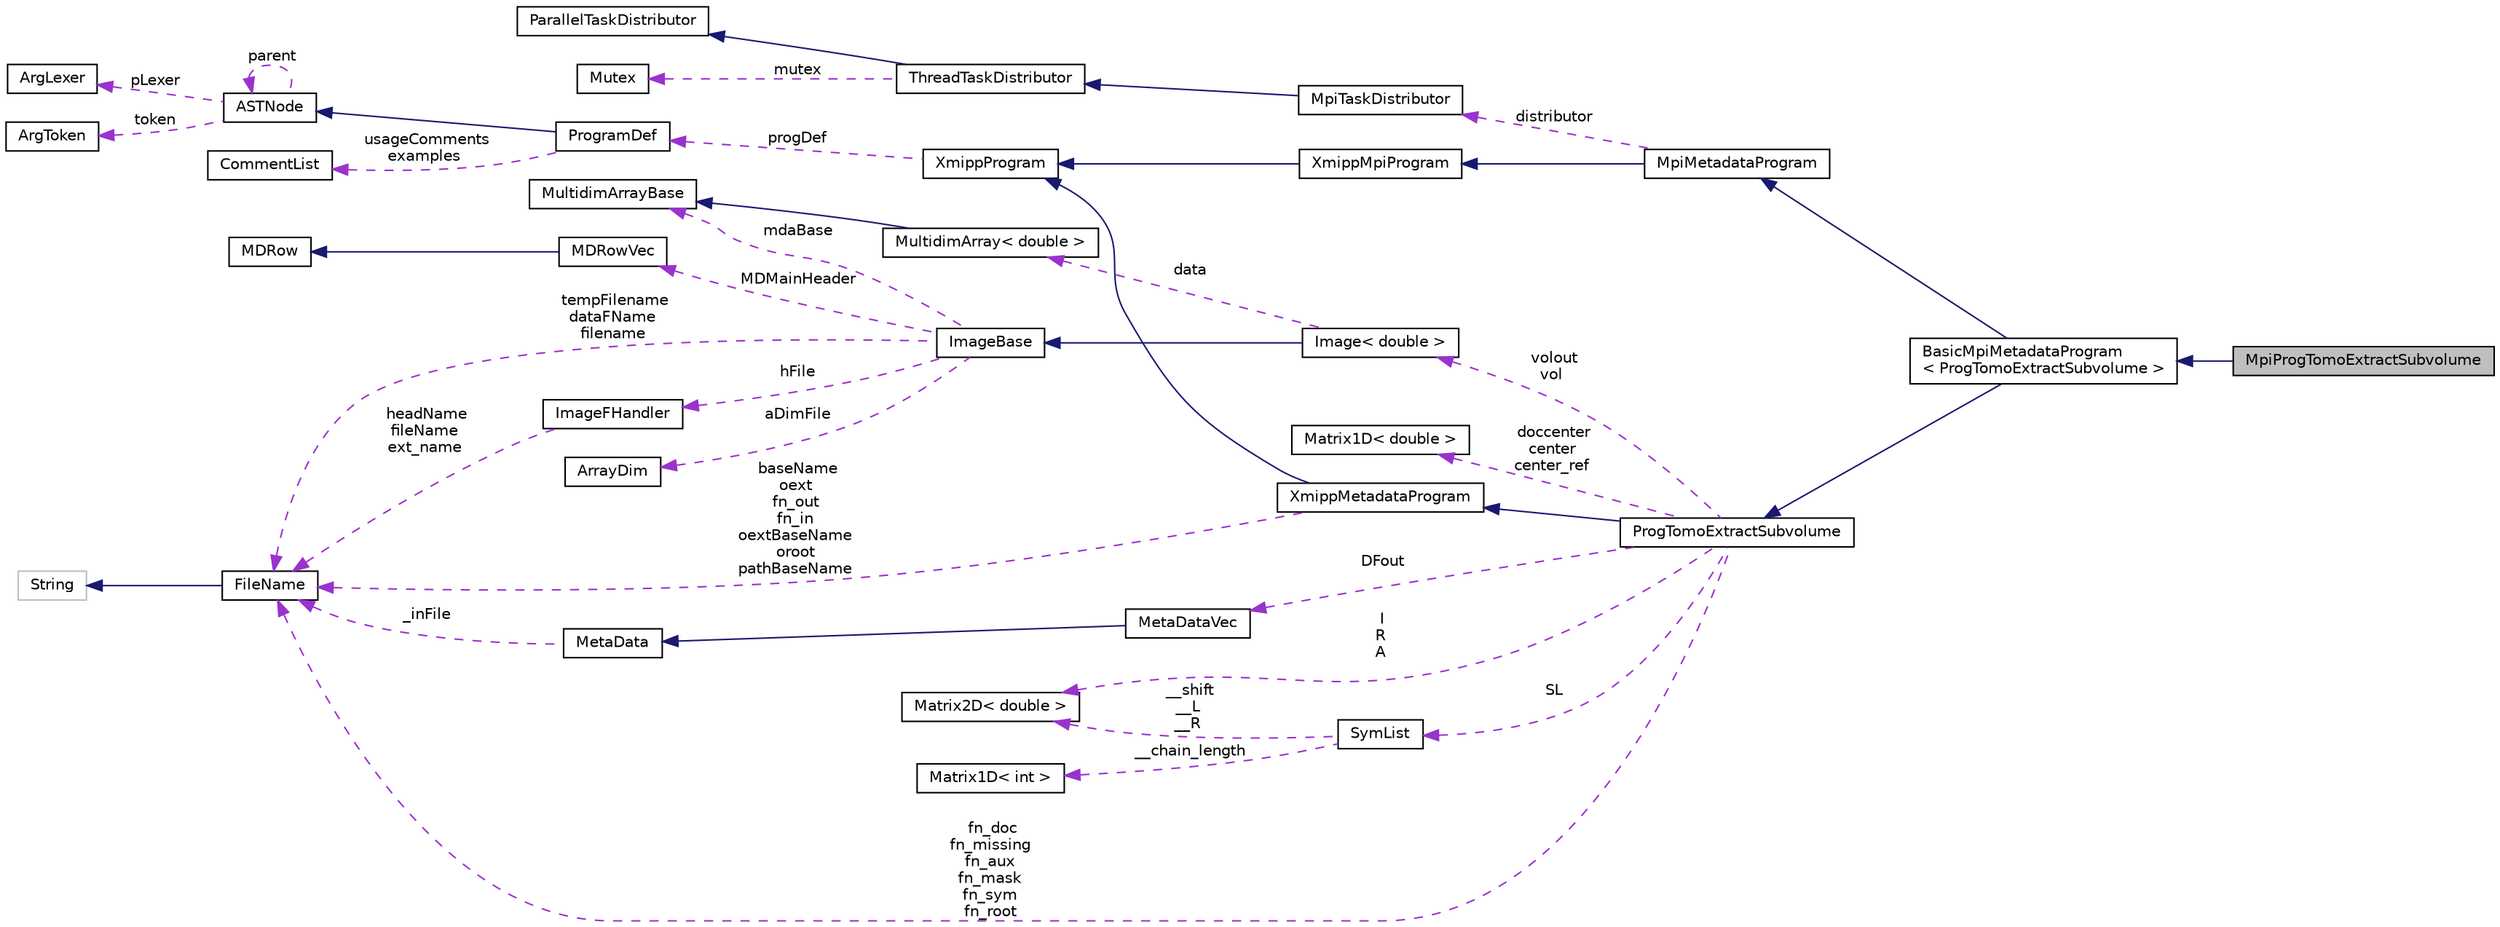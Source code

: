 digraph "MpiProgTomoExtractSubvolume"
{
  edge [fontname="Helvetica",fontsize="10",labelfontname="Helvetica",labelfontsize="10"];
  node [fontname="Helvetica",fontsize="10",shape=record];
  rankdir="LR";
  Node7 [label="MpiProgTomoExtractSubvolume",height=0.2,width=0.4,color="black", fillcolor="grey75", style="filled", fontcolor="black"];
  Node8 -> Node7 [dir="back",color="midnightblue",fontsize="10",style="solid",fontname="Helvetica"];
  Node8 [label="BasicMpiMetadataProgram\l\< ProgTomoExtractSubvolume \>",height=0.2,width=0.4,color="black", fillcolor="white", style="filled",URL="$classBasicMpiMetadataProgram.html"];
  Node9 -> Node8 [dir="back",color="midnightblue",fontsize="10",style="solid",fontname="Helvetica"];
  Node9 [label="ProgTomoExtractSubvolume",height=0.2,width=0.4,color="black", fillcolor="white", style="filled",URL="$classProgTomoExtractSubvolume.html"];
  Node10 -> Node9 [dir="back",color="midnightblue",fontsize="10",style="solid",fontname="Helvetica"];
  Node10 [label="XmippMetadataProgram",height=0.2,width=0.4,color="black", fillcolor="white", style="filled",URL="$classXmippMetadataProgram.html"];
  Node11 -> Node10 [dir="back",color="midnightblue",fontsize="10",style="solid",fontname="Helvetica"];
  Node11 [label="XmippProgram",height=0.2,width=0.4,color="black", fillcolor="white", style="filled",URL="$classXmippProgram.html"];
  Node12 -> Node11 [dir="back",color="darkorchid3",fontsize="10",style="dashed",label=" progDef" ,fontname="Helvetica"];
  Node12 [label="ProgramDef",height=0.2,width=0.4,color="black", fillcolor="white", style="filled",URL="$classProgramDef.html"];
  Node13 -> Node12 [dir="back",color="midnightblue",fontsize="10",style="solid",fontname="Helvetica"];
  Node13 [label="ASTNode",height=0.2,width=0.4,color="black", fillcolor="white", style="filled",URL="$classASTNode.html"];
  Node14 -> Node13 [dir="back",color="darkorchid3",fontsize="10",style="dashed",label=" token" ,fontname="Helvetica"];
  Node14 [label="ArgToken",height=0.2,width=0.4,color="black", fillcolor="white", style="filled",URL="$classArgToken.html"];
  Node15 -> Node13 [dir="back",color="darkorchid3",fontsize="10",style="dashed",label=" pLexer" ,fontname="Helvetica"];
  Node15 [label="ArgLexer",height=0.2,width=0.4,color="black", fillcolor="white", style="filled",URL="$classArgLexer.html"];
  Node13 -> Node13 [dir="back",color="darkorchid3",fontsize="10",style="dashed",label=" parent" ,fontname="Helvetica"];
  Node16 -> Node12 [dir="back",color="darkorchid3",fontsize="10",style="dashed",label=" usageComments\nexamples" ,fontname="Helvetica"];
  Node16 [label="CommentList",height=0.2,width=0.4,color="black", fillcolor="white", style="filled",URL="$classCommentList.html"];
  Node17 -> Node10 [dir="back",color="darkorchid3",fontsize="10",style="dashed",label=" baseName\noext\nfn_out\nfn_in\noextBaseName\noroot\npathBaseName" ,fontname="Helvetica"];
  Node17 [label="FileName",height=0.2,width=0.4,color="black", fillcolor="white", style="filled",URL="$classFileName.html"];
  Node18 -> Node17 [dir="back",color="midnightblue",fontsize="10",style="solid",fontname="Helvetica"];
  Node18 [label="String",height=0.2,width=0.4,color="grey75", fillcolor="white", style="filled"];
  Node19 -> Node9 [dir="back",color="darkorchid3",fontsize="10",style="dashed",label=" DFout" ,fontname="Helvetica"];
  Node19 [label="MetaDataVec",height=0.2,width=0.4,color="black", fillcolor="white", style="filled",URL="$classMetaDataVec.html"];
  Node20 -> Node19 [dir="back",color="midnightblue",fontsize="10",style="solid",fontname="Helvetica"];
  Node20 [label="MetaData",height=0.2,width=0.4,color="black", fillcolor="white", style="filled",URL="$classMetaData.html"];
  Node17 -> Node20 [dir="back",color="darkorchid3",fontsize="10",style="dashed",label=" _inFile" ,fontname="Helvetica"];
  Node21 -> Node9 [dir="back",color="darkorchid3",fontsize="10",style="dashed",label=" I\nR\nA" ,fontname="Helvetica"];
  Node21 [label="Matrix2D\< double \>",height=0.2,width=0.4,color="black", fillcolor="white", style="filled",URL="$classMatrix2D.html"];
  Node22 -> Node9 [dir="back",color="darkorchid3",fontsize="10",style="dashed",label=" volout\nvol" ,fontname="Helvetica"];
  Node22 [label="Image\< double \>",height=0.2,width=0.4,color="black", fillcolor="white", style="filled",URL="$classImage.html"];
  Node23 -> Node22 [dir="back",color="midnightblue",fontsize="10",style="solid",fontname="Helvetica"];
  Node23 [label="ImageBase",height=0.2,width=0.4,color="black", fillcolor="white", style="filled",URL="$classImageBase.html",tooltip="Image base class. "];
  Node24 -> Node23 [dir="back",color="darkorchid3",fontsize="10",style="dashed",label=" mdaBase" ,fontname="Helvetica"];
  Node24 [label="MultidimArrayBase",height=0.2,width=0.4,color="black", fillcolor="white", style="filled",URL="$classMultidimArrayBase.html"];
  Node25 -> Node23 [dir="back",color="darkorchid3",fontsize="10",style="dashed",label=" MDMainHeader" ,fontname="Helvetica"];
  Node25 [label="MDRowVec",height=0.2,width=0.4,color="black", fillcolor="white", style="filled",URL="$classMDRowVec.html"];
  Node26 -> Node25 [dir="back",color="midnightblue",fontsize="10",style="solid",fontname="Helvetica"];
  Node26 [label="MDRow",height=0.2,width=0.4,color="black", fillcolor="white", style="filled",URL="$classMDRow.html"];
  Node27 -> Node23 [dir="back",color="darkorchid3",fontsize="10",style="dashed",label=" hFile" ,fontname="Helvetica"];
  Node27 [label="ImageFHandler",height=0.2,width=0.4,color="black", fillcolor="white", style="filled",URL="$structImageFHandler.html"];
  Node17 -> Node27 [dir="back",color="darkorchid3",fontsize="10",style="dashed",label=" headName\nfileName\next_name" ,fontname="Helvetica"];
  Node28 -> Node23 [dir="back",color="darkorchid3",fontsize="10",style="dashed",label=" aDimFile" ,fontname="Helvetica"];
  Node28 [label="ArrayDim",height=0.2,width=0.4,color="black", fillcolor="white", style="filled",URL="$structArrayDim.html"];
  Node17 -> Node23 [dir="back",color="darkorchid3",fontsize="10",style="dashed",label=" tempFilename\ndataFName\nfilename" ,fontname="Helvetica"];
  Node29 -> Node22 [dir="back",color="darkorchid3",fontsize="10",style="dashed",label=" data" ,fontname="Helvetica"];
  Node29 [label="MultidimArray\< double \>",height=0.2,width=0.4,color="black", fillcolor="white", style="filled",URL="$classMultidimArray.html"];
  Node24 -> Node29 [dir="back",color="midnightblue",fontsize="10",style="solid",fontname="Helvetica"];
  Node30 -> Node9 [dir="back",color="darkorchid3",fontsize="10",style="dashed",label=" doccenter\ncenter\ncenter_ref" ,fontname="Helvetica"];
  Node30 [label="Matrix1D\< double \>",height=0.2,width=0.4,color="black", fillcolor="white", style="filled",URL="$classMatrix1D.html"];
  Node31 -> Node9 [dir="back",color="darkorchid3",fontsize="10",style="dashed",label=" SL" ,fontname="Helvetica"];
  Node31 [label="SymList",height=0.2,width=0.4,color="black", fillcolor="white", style="filled",URL="$classSymList.html"];
  Node21 -> Node31 [dir="back",color="darkorchid3",fontsize="10",style="dashed",label=" __shift\n__L\n__R" ,fontname="Helvetica"];
  Node32 -> Node31 [dir="back",color="darkorchid3",fontsize="10",style="dashed",label=" __chain_length" ,fontname="Helvetica"];
  Node32 [label="Matrix1D\< int \>",height=0.2,width=0.4,color="black", fillcolor="white", style="filled",URL="$classMatrix1D.html"];
  Node17 -> Node9 [dir="back",color="darkorchid3",fontsize="10",style="dashed",label=" fn_doc\nfn_missing\nfn_aux\nfn_mask\nfn_sym\nfn_root" ,fontname="Helvetica"];
  Node33 -> Node8 [dir="back",color="midnightblue",fontsize="10",style="solid",fontname="Helvetica"];
  Node33 [label="MpiMetadataProgram",height=0.2,width=0.4,color="black", fillcolor="white", style="filled",URL="$classMpiMetadataProgram.html"];
  Node34 -> Node33 [dir="back",color="midnightblue",fontsize="10",style="solid",fontname="Helvetica"];
  Node34 [label="XmippMpiProgram",height=0.2,width=0.4,color="black", fillcolor="white", style="filled",URL="$classXmippMpiProgram.html"];
  Node11 -> Node34 [dir="back",color="midnightblue",fontsize="10",style="solid",fontname="Helvetica"];
  Node35 -> Node33 [dir="back",color="darkorchid3",fontsize="10",style="dashed",label=" distributor" ,fontname="Helvetica"];
  Node35 [label="MpiTaskDistributor",height=0.2,width=0.4,color="black", fillcolor="white", style="filled",URL="$classMpiTaskDistributor.html"];
  Node36 -> Node35 [dir="back",color="midnightblue",fontsize="10",style="solid",fontname="Helvetica"];
  Node36 [label="ThreadTaskDistributor",height=0.2,width=0.4,color="black", fillcolor="white", style="filled",URL="$classThreadTaskDistributor.html"];
  Node37 -> Node36 [dir="back",color="midnightblue",fontsize="10",style="solid",fontname="Helvetica"];
  Node37 [label="ParallelTaskDistributor",height=0.2,width=0.4,color="black", fillcolor="white", style="filled",URL="$classParallelTaskDistributor.html"];
  Node38 -> Node36 [dir="back",color="darkorchid3",fontsize="10",style="dashed",label=" mutex" ,fontname="Helvetica"];
  Node38 [label="Mutex",height=0.2,width=0.4,color="black", fillcolor="white", style="filled",URL="$classMutex.html"];
}
